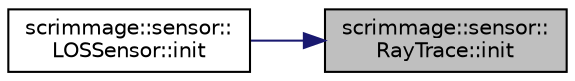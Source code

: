 digraph "scrimmage::sensor::RayTrace::init"
{
 // LATEX_PDF_SIZE
  edge [fontname="Helvetica",fontsize="10",labelfontname="Helvetica",labelfontsize="10"];
  node [fontname="Helvetica",fontsize="10",shape=record];
  rankdir="RL";
  Node1 [label="scrimmage::sensor::\lRayTrace::init",height=0.2,width=0.4,color="black", fillcolor="grey75", style="filled", fontcolor="black",tooltip=" "];
  Node1 -> Node2 [dir="back",color="midnightblue",fontsize="10",style="solid",fontname="Helvetica"];
  Node2 [label="scrimmage::sensor::\lLOSSensor::init",height=0.2,width=0.4,color="black", fillcolor="white", style="filled",URL="$classscrimmage_1_1sensor_1_1LOSSensor.html#a42b67e32373457df760950817de23b6d",tooltip=" "];
}

